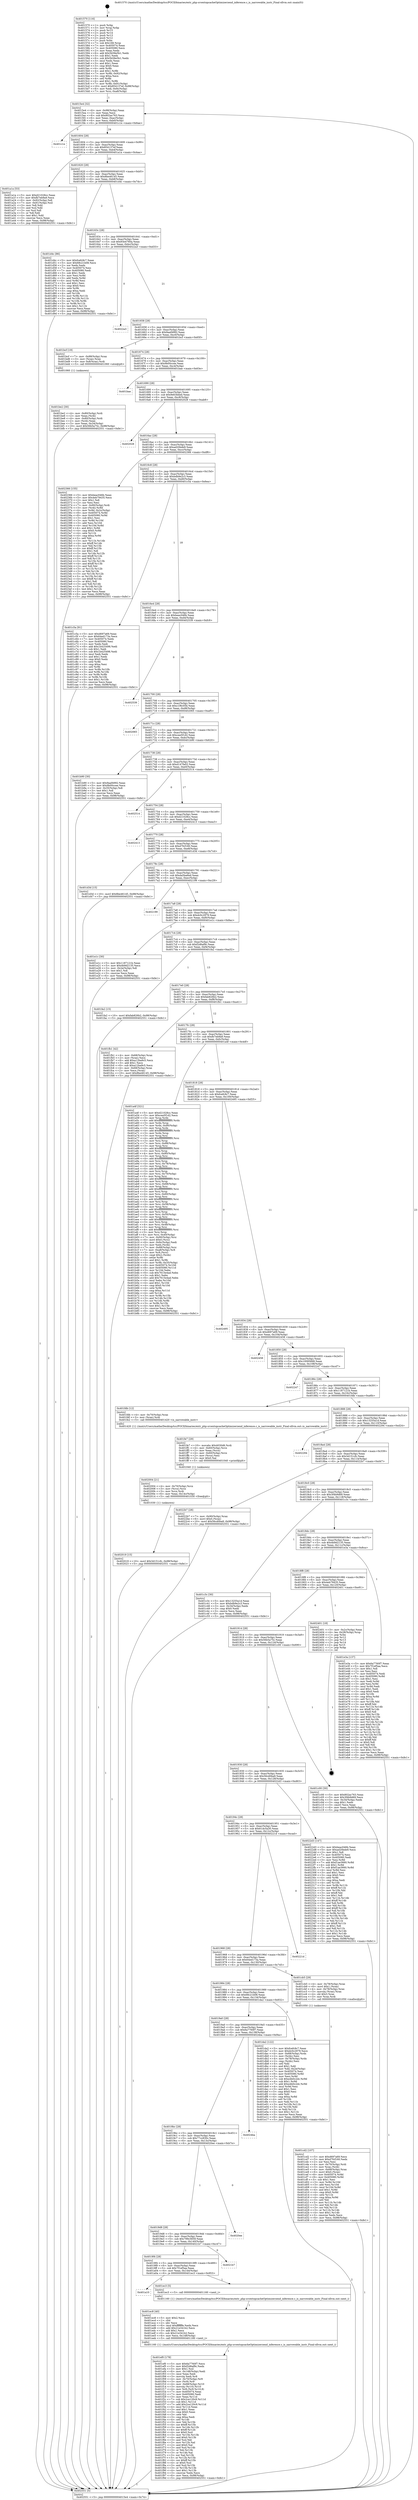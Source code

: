 digraph "0x401570" {
  label = "0x401570 (/mnt/c/Users/mathe/Desktop/tcc/POCII/binaries/extr_php-srcextopcacheOptimizerzend_inference.c_is_narrowable_instr_Final-ollvm.out::main(0))"
  labelloc = "t"
  node[shape=record]

  Entry [label="",width=0.3,height=0.3,shape=circle,fillcolor=black,style=filled]
  "0x4015e4" [label="{
     0x4015e4 [32]\l
     | [instrs]\l
     &nbsp;&nbsp;0x4015e4 \<+6\>: mov -0x98(%rbp),%eax\l
     &nbsp;&nbsp;0x4015ea \<+2\>: mov %eax,%ecx\l
     &nbsp;&nbsp;0x4015ec \<+6\>: sub $0x802ac763,%ecx\l
     &nbsp;&nbsp;0x4015f2 \<+6\>: mov %eax,-0xac(%rbp)\l
     &nbsp;&nbsp;0x4015f8 \<+6\>: mov %ecx,-0xb0(%rbp)\l
     &nbsp;&nbsp;0x4015fe \<+6\>: je 0000000000401c1e \<main+0x6ae\>\l
  }"]
  "0x401c1e" [label="{
     0x401c1e\l
  }", style=dashed]
  "0x401604" [label="{
     0x401604 [28]\l
     | [instrs]\l
     &nbsp;&nbsp;0x401604 \<+5\>: jmp 0000000000401609 \<main+0x99\>\l
     &nbsp;&nbsp;0x401609 \<+6\>: mov -0xac(%rbp),%eax\l
     &nbsp;&nbsp;0x40160f \<+5\>: sub $0x854137ef,%eax\l
     &nbsp;&nbsp;0x401614 \<+6\>: mov %eax,-0xb4(%rbp)\l
     &nbsp;&nbsp;0x40161a \<+6\>: je 0000000000401a1a \<main+0x4aa\>\l
  }"]
  Exit [label="",width=0.3,height=0.3,shape=circle,fillcolor=black,style=filled,peripheries=2]
  "0x401a1a" [label="{
     0x401a1a [53]\l
     | [instrs]\l
     &nbsp;&nbsp;0x401a1a \<+5\>: mov $0xd21028cc,%eax\l
     &nbsp;&nbsp;0x401a1f \<+5\>: mov $0xfb7eb9a9,%ecx\l
     &nbsp;&nbsp;0x401a24 \<+6\>: mov -0x92(%rbp),%dl\l
     &nbsp;&nbsp;0x401a2a \<+7\>: mov -0x91(%rbp),%sil\l
     &nbsp;&nbsp;0x401a31 \<+3\>: mov %dl,%dil\l
     &nbsp;&nbsp;0x401a34 \<+3\>: and %sil,%dil\l
     &nbsp;&nbsp;0x401a37 \<+3\>: xor %sil,%dl\l
     &nbsp;&nbsp;0x401a3a \<+3\>: or %dl,%dil\l
     &nbsp;&nbsp;0x401a3d \<+4\>: test $0x1,%dil\l
     &nbsp;&nbsp;0x401a41 \<+3\>: cmovne %ecx,%eax\l
     &nbsp;&nbsp;0x401a44 \<+6\>: mov %eax,-0x98(%rbp)\l
     &nbsp;&nbsp;0x401a4a \<+5\>: jmp 0000000000402551 \<main+0xfe1\>\l
  }"]
  "0x401620" [label="{
     0x401620 [28]\l
     | [instrs]\l
     &nbsp;&nbsp;0x401620 \<+5\>: jmp 0000000000401625 \<main+0xb5\>\l
     &nbsp;&nbsp;0x401625 \<+6\>: mov -0xac(%rbp),%eax\l
     &nbsp;&nbsp;0x40162b \<+5\>: sub $0x8be46145,%eax\l
     &nbsp;&nbsp;0x401630 \<+6\>: mov %eax,-0xb8(%rbp)\l
     &nbsp;&nbsp;0x401636 \<+6\>: je 0000000000401d4c \<main+0x7dc\>\l
  }"]
  "0x402551" [label="{
     0x402551 [5]\l
     | [instrs]\l
     &nbsp;&nbsp;0x402551 \<+5\>: jmp 00000000004015e4 \<main+0x74\>\l
  }"]
  "0x401570" [label="{
     0x401570 [116]\l
     | [instrs]\l
     &nbsp;&nbsp;0x401570 \<+1\>: push %rbp\l
     &nbsp;&nbsp;0x401571 \<+3\>: mov %rsp,%rbp\l
     &nbsp;&nbsp;0x401574 \<+2\>: push %r15\l
     &nbsp;&nbsp;0x401576 \<+2\>: push %r14\l
     &nbsp;&nbsp;0x401578 \<+2\>: push %r13\l
     &nbsp;&nbsp;0x40157a \<+2\>: push %r12\l
     &nbsp;&nbsp;0x40157c \<+1\>: push %rbx\l
     &nbsp;&nbsp;0x40157d \<+7\>: sub $0x168,%rsp\l
     &nbsp;&nbsp;0x401584 \<+7\>: mov 0x405074,%eax\l
     &nbsp;&nbsp;0x40158b \<+7\>: mov 0x405080,%ecx\l
     &nbsp;&nbsp;0x401592 \<+2\>: mov %eax,%edx\l
     &nbsp;&nbsp;0x401594 \<+6\>: add $0x5b58e5b1,%edx\l
     &nbsp;&nbsp;0x40159a \<+3\>: sub $0x1,%edx\l
     &nbsp;&nbsp;0x40159d \<+6\>: sub $0x5b58e5b1,%edx\l
     &nbsp;&nbsp;0x4015a3 \<+3\>: imul %edx,%eax\l
     &nbsp;&nbsp;0x4015a6 \<+3\>: and $0x1,%eax\l
     &nbsp;&nbsp;0x4015a9 \<+3\>: cmp $0x0,%eax\l
     &nbsp;&nbsp;0x4015ac \<+4\>: sete %r8b\l
     &nbsp;&nbsp;0x4015b0 \<+4\>: and $0x1,%r8b\l
     &nbsp;&nbsp;0x4015b4 \<+7\>: mov %r8b,-0x92(%rbp)\l
     &nbsp;&nbsp;0x4015bb \<+3\>: cmp $0xa,%ecx\l
     &nbsp;&nbsp;0x4015be \<+4\>: setl %r8b\l
     &nbsp;&nbsp;0x4015c2 \<+4\>: and $0x1,%r8b\l
     &nbsp;&nbsp;0x4015c6 \<+7\>: mov %r8b,-0x91(%rbp)\l
     &nbsp;&nbsp;0x4015cd \<+10\>: movl $0x854137ef,-0x98(%rbp)\l
     &nbsp;&nbsp;0x4015d7 \<+6\>: mov %edi,-0x9c(%rbp)\l
     &nbsp;&nbsp;0x4015dd \<+7\>: mov %rsi,-0xa8(%rbp)\l
  }"]
  "0x402019" [label="{
     0x402019 [15]\l
     | [instrs]\l
     &nbsp;&nbsp;0x402019 \<+10\>: movl $0x3d151cfc,-0x98(%rbp)\l
     &nbsp;&nbsp;0x402023 \<+5\>: jmp 0000000000402551 \<main+0xfe1\>\l
  }"]
  "0x401d4c" [label="{
     0x401d4c [86]\l
     | [instrs]\l
     &nbsp;&nbsp;0x401d4c \<+5\>: mov $0xfcefc9c7,%eax\l
     &nbsp;&nbsp;0x401d51 \<+5\>: mov $0x68c21b08,%ecx\l
     &nbsp;&nbsp;0x401d56 \<+2\>: xor %edx,%edx\l
     &nbsp;&nbsp;0x401d58 \<+7\>: mov 0x405074,%esi\l
     &nbsp;&nbsp;0x401d5f \<+7\>: mov 0x405080,%edi\l
     &nbsp;&nbsp;0x401d66 \<+3\>: sub $0x1,%edx\l
     &nbsp;&nbsp;0x401d69 \<+3\>: mov %esi,%r8d\l
     &nbsp;&nbsp;0x401d6c \<+3\>: add %edx,%r8d\l
     &nbsp;&nbsp;0x401d6f \<+4\>: imul %r8d,%esi\l
     &nbsp;&nbsp;0x401d73 \<+3\>: and $0x1,%esi\l
     &nbsp;&nbsp;0x401d76 \<+3\>: cmp $0x0,%esi\l
     &nbsp;&nbsp;0x401d79 \<+4\>: sete %r9b\l
     &nbsp;&nbsp;0x401d7d \<+3\>: cmp $0xa,%edi\l
     &nbsp;&nbsp;0x401d80 \<+4\>: setl %r10b\l
     &nbsp;&nbsp;0x401d84 \<+3\>: mov %r9b,%r11b\l
     &nbsp;&nbsp;0x401d87 \<+3\>: and %r10b,%r11b\l
     &nbsp;&nbsp;0x401d8a \<+3\>: xor %r10b,%r9b\l
     &nbsp;&nbsp;0x401d8d \<+3\>: or %r9b,%r11b\l
     &nbsp;&nbsp;0x401d90 \<+4\>: test $0x1,%r11b\l
     &nbsp;&nbsp;0x401d94 \<+3\>: cmovne %ecx,%eax\l
     &nbsp;&nbsp;0x401d97 \<+6\>: mov %eax,-0x98(%rbp)\l
     &nbsp;&nbsp;0x401d9d \<+5\>: jmp 0000000000402551 \<main+0xfe1\>\l
  }"]
  "0x40163c" [label="{
     0x40163c [28]\l
     | [instrs]\l
     &nbsp;&nbsp;0x40163c \<+5\>: jmp 0000000000401641 \<main+0xd1\>\l
     &nbsp;&nbsp;0x401641 \<+6\>: mov -0xac(%rbp),%eax\l
     &nbsp;&nbsp;0x401647 \<+5\>: sub $0x93e4760a,%eax\l
     &nbsp;&nbsp;0x40164c \<+6\>: mov %eax,-0xbc(%rbp)\l
     &nbsp;&nbsp;0x401652 \<+6\>: je 00000000004022a3 \<main+0xd33\>\l
  }"]
  "0x402004" [label="{
     0x402004 [21]\l
     | [instrs]\l
     &nbsp;&nbsp;0x402004 \<+4\>: mov -0x70(%rbp),%rcx\l
     &nbsp;&nbsp;0x402008 \<+3\>: mov (%rcx),%rcx\l
     &nbsp;&nbsp;0x40200b \<+3\>: mov %rcx,%rdi\l
     &nbsp;&nbsp;0x40200e \<+6\>: mov %eax,-0x14c(%rbp)\l
     &nbsp;&nbsp;0x402014 \<+5\>: call 0000000000401030 \<free@plt\>\l
     | [calls]\l
     &nbsp;&nbsp;0x401030 \{1\} (unknown)\l
  }"]
  "0x4022a3" [label="{
     0x4022a3\l
  }", style=dashed]
  "0x401658" [label="{
     0x401658 [28]\l
     | [instrs]\l
     &nbsp;&nbsp;0x401658 \<+5\>: jmp 000000000040165d \<main+0xed\>\l
     &nbsp;&nbsp;0x40165d \<+6\>: mov -0xac(%rbp),%eax\l
     &nbsp;&nbsp;0x401663 \<+5\>: sub $0x9aaf4992,%eax\l
     &nbsp;&nbsp;0x401668 \<+6\>: mov %eax,-0xc0(%rbp)\l
     &nbsp;&nbsp;0x40166e \<+6\>: je 0000000000401bcf \<main+0x65f\>\l
  }"]
  "0x401fe7" [label="{
     0x401fe7 [29]\l
     | [instrs]\l
     &nbsp;&nbsp;0x401fe7 \<+10\>: movabs $0x4030d6,%rdi\l
     &nbsp;&nbsp;0x401ff1 \<+4\>: mov -0x60(%rbp),%rcx\l
     &nbsp;&nbsp;0x401ff5 \<+2\>: mov %eax,(%rcx)\l
     &nbsp;&nbsp;0x401ff7 \<+4\>: mov -0x60(%rbp),%rcx\l
     &nbsp;&nbsp;0x401ffb \<+2\>: mov (%rcx),%esi\l
     &nbsp;&nbsp;0x401ffd \<+2\>: mov $0x0,%al\l
     &nbsp;&nbsp;0x401fff \<+5\>: call 0000000000401040 \<printf@plt\>\l
     | [calls]\l
     &nbsp;&nbsp;0x401040 \{1\} (unknown)\l
  }"]
  "0x401bcf" [label="{
     0x401bcf [19]\l
     | [instrs]\l
     &nbsp;&nbsp;0x401bcf \<+7\>: mov -0x88(%rbp),%rax\l
     &nbsp;&nbsp;0x401bd6 \<+3\>: mov (%rax),%rax\l
     &nbsp;&nbsp;0x401bd9 \<+4\>: mov 0x8(%rax),%rdi\l
     &nbsp;&nbsp;0x401bdd \<+5\>: call 0000000000401060 \<atoi@plt\>\l
     | [calls]\l
     &nbsp;&nbsp;0x401060 \{1\} (unknown)\l
  }"]
  "0x401674" [label="{
     0x401674 [28]\l
     | [instrs]\l
     &nbsp;&nbsp;0x401674 \<+5\>: jmp 0000000000401679 \<main+0x109\>\l
     &nbsp;&nbsp;0x401679 \<+6\>: mov -0xac(%rbp),%eax\l
     &nbsp;&nbsp;0x40167f \<+5\>: sub $0x9b00ccee,%eax\l
     &nbsp;&nbsp;0x401684 \<+6\>: mov %eax,-0xc4(%rbp)\l
     &nbsp;&nbsp;0x40168a \<+6\>: je 0000000000401bae \<main+0x63e\>\l
  }"]
  "0x401ef0" [label="{
     0x401ef0 [178]\l
     | [instrs]\l
     &nbsp;&nbsp;0x401ef0 \<+5\>: mov $0x6a7760f7,%ecx\l
     &nbsp;&nbsp;0x401ef5 \<+5\>: mov $0xf2d6af9c,%edx\l
     &nbsp;&nbsp;0x401efa \<+3\>: mov $0x1,%sil\l
     &nbsp;&nbsp;0x401efd \<+6\>: mov -0x148(%rbp),%edi\l
     &nbsp;&nbsp;0x401f03 \<+3\>: imul %eax,%edi\l
     &nbsp;&nbsp;0x401f06 \<+3\>: movslq %edi,%r8\l
     &nbsp;&nbsp;0x401f09 \<+4\>: mov -0x70(%rbp),%r9\l
     &nbsp;&nbsp;0x401f0d \<+3\>: mov (%r9),%r9\l
     &nbsp;&nbsp;0x401f10 \<+4\>: mov -0x68(%rbp),%r10\l
     &nbsp;&nbsp;0x401f14 \<+3\>: movslq (%r10),%r10\l
     &nbsp;&nbsp;0x401f17 \<+4\>: mov %r8,(%r9,%r10,8)\l
     &nbsp;&nbsp;0x401f1b \<+7\>: mov 0x405074,%eax\l
     &nbsp;&nbsp;0x401f22 \<+7\>: mov 0x405080,%edi\l
     &nbsp;&nbsp;0x401f29 \<+3\>: mov %eax,%r11d\l
     &nbsp;&nbsp;0x401f2c \<+7\>: sub $0x2ce120c9,%r11d\l
     &nbsp;&nbsp;0x401f33 \<+4\>: sub $0x1,%r11d\l
     &nbsp;&nbsp;0x401f37 \<+7\>: add $0x2ce120c9,%r11d\l
     &nbsp;&nbsp;0x401f3e \<+4\>: imul %r11d,%eax\l
     &nbsp;&nbsp;0x401f42 \<+3\>: and $0x1,%eax\l
     &nbsp;&nbsp;0x401f45 \<+3\>: cmp $0x0,%eax\l
     &nbsp;&nbsp;0x401f48 \<+3\>: sete %bl\l
     &nbsp;&nbsp;0x401f4b \<+3\>: cmp $0xa,%edi\l
     &nbsp;&nbsp;0x401f4e \<+4\>: setl %r14b\l
     &nbsp;&nbsp;0x401f52 \<+3\>: mov %bl,%r15b\l
     &nbsp;&nbsp;0x401f55 \<+4\>: xor $0xff,%r15b\l
     &nbsp;&nbsp;0x401f59 \<+3\>: mov %r14b,%r12b\l
     &nbsp;&nbsp;0x401f5c \<+4\>: xor $0xff,%r12b\l
     &nbsp;&nbsp;0x401f60 \<+4\>: xor $0x0,%sil\l
     &nbsp;&nbsp;0x401f64 \<+3\>: mov %r15b,%r13b\l
     &nbsp;&nbsp;0x401f67 \<+4\>: and $0x0,%r13b\l
     &nbsp;&nbsp;0x401f6b \<+3\>: and %sil,%bl\l
     &nbsp;&nbsp;0x401f6e \<+3\>: mov %r12b,%al\l
     &nbsp;&nbsp;0x401f71 \<+2\>: and $0x0,%al\l
     &nbsp;&nbsp;0x401f73 \<+3\>: and %sil,%r14b\l
     &nbsp;&nbsp;0x401f76 \<+3\>: or %bl,%r13b\l
     &nbsp;&nbsp;0x401f79 \<+3\>: or %r14b,%al\l
     &nbsp;&nbsp;0x401f7c \<+3\>: xor %al,%r13b\l
     &nbsp;&nbsp;0x401f7f \<+3\>: or %r12b,%r15b\l
     &nbsp;&nbsp;0x401f82 \<+4\>: xor $0xff,%r15b\l
     &nbsp;&nbsp;0x401f86 \<+4\>: or $0x0,%sil\l
     &nbsp;&nbsp;0x401f8a \<+3\>: and %sil,%r15b\l
     &nbsp;&nbsp;0x401f8d \<+3\>: or %r15b,%r13b\l
     &nbsp;&nbsp;0x401f90 \<+4\>: test $0x1,%r13b\l
     &nbsp;&nbsp;0x401f94 \<+3\>: cmovne %edx,%ecx\l
     &nbsp;&nbsp;0x401f97 \<+6\>: mov %ecx,-0x98(%rbp)\l
     &nbsp;&nbsp;0x401f9d \<+5\>: jmp 0000000000402551 \<main+0xfe1\>\l
  }"]
  "0x401bae" [label="{
     0x401bae\l
  }", style=dashed]
  "0x401690" [label="{
     0x401690 [28]\l
     | [instrs]\l
     &nbsp;&nbsp;0x401690 \<+5\>: jmp 0000000000401695 \<main+0x125\>\l
     &nbsp;&nbsp;0x401695 \<+6\>: mov -0xac(%rbp),%eax\l
     &nbsp;&nbsp;0x40169b \<+5\>: sub $0x9e63bbed,%eax\l
     &nbsp;&nbsp;0x4016a0 \<+6\>: mov %eax,-0xc8(%rbp)\l
     &nbsp;&nbsp;0x4016a6 \<+6\>: je 0000000000402028 \<main+0xab8\>\l
  }"]
  "0x401ec8" [label="{
     0x401ec8 [40]\l
     | [instrs]\l
     &nbsp;&nbsp;0x401ec8 \<+5\>: mov $0x2,%ecx\l
     &nbsp;&nbsp;0x401ecd \<+1\>: cltd\l
     &nbsp;&nbsp;0x401ece \<+2\>: idiv %ecx\l
     &nbsp;&nbsp;0x401ed0 \<+6\>: imul $0xfffffffe,%edx,%ecx\l
     &nbsp;&nbsp;0x401ed6 \<+6\>: add $0x21e341b2,%ecx\l
     &nbsp;&nbsp;0x401edc \<+3\>: add $0x1,%ecx\l
     &nbsp;&nbsp;0x401edf \<+6\>: sub $0x21e341b2,%ecx\l
     &nbsp;&nbsp;0x401ee5 \<+6\>: mov %ecx,-0x148(%rbp)\l
     &nbsp;&nbsp;0x401eeb \<+5\>: call 0000000000401160 \<next_i\>\l
     | [calls]\l
     &nbsp;&nbsp;0x401160 \{1\} (/mnt/c/Users/mathe/Desktop/tcc/POCII/binaries/extr_php-srcextopcacheOptimizerzend_inference.c_is_narrowable_instr_Final-ollvm.out::next_i)\l
  }"]
  "0x402028" [label="{
     0x402028\l
  }", style=dashed]
  "0x4016ac" [label="{
     0x4016ac [28]\l
     | [instrs]\l
     &nbsp;&nbsp;0x4016ac \<+5\>: jmp 00000000004016b1 \<main+0x141\>\l
     &nbsp;&nbsp;0x4016b1 \<+6\>: mov -0xac(%rbp),%eax\l
     &nbsp;&nbsp;0x4016b7 \<+5\>: sub $0xad20bde9,%eax\l
     &nbsp;&nbsp;0x4016bc \<+6\>: mov %eax,-0xcc(%rbp)\l
     &nbsp;&nbsp;0x4016c2 \<+6\>: je 0000000000402366 \<main+0xdf6\>\l
  }"]
  "0x401a10" [label="{
     0x401a10\l
  }", style=dashed]
  "0x402366" [label="{
     0x402366 [155]\l
     | [instrs]\l
     &nbsp;&nbsp;0x402366 \<+5\>: mov $0xbeac046b,%eax\l
     &nbsp;&nbsp;0x40236b \<+5\>: mov $0x4eb79435,%ecx\l
     &nbsp;&nbsp;0x402370 \<+2\>: mov $0x1,%dl\l
     &nbsp;&nbsp;0x402372 \<+2\>: xor %esi,%esi\l
     &nbsp;&nbsp;0x402374 \<+7\>: mov -0x90(%rbp),%rdi\l
     &nbsp;&nbsp;0x40237b \<+3\>: mov (%rdi),%r8d\l
     &nbsp;&nbsp;0x40237e \<+4\>: mov %r8d,-0x2c(%rbp)\l
     &nbsp;&nbsp;0x402382 \<+8\>: mov 0x405074,%r8d\l
     &nbsp;&nbsp;0x40238a \<+8\>: mov 0x405080,%r9d\l
     &nbsp;&nbsp;0x402392 \<+3\>: sub $0x1,%esi\l
     &nbsp;&nbsp;0x402395 \<+3\>: mov %r8d,%r10d\l
     &nbsp;&nbsp;0x402398 \<+3\>: add %esi,%r10d\l
     &nbsp;&nbsp;0x40239b \<+4\>: imul %r10d,%r8d\l
     &nbsp;&nbsp;0x40239f \<+4\>: and $0x1,%r8d\l
     &nbsp;&nbsp;0x4023a3 \<+4\>: cmp $0x0,%r8d\l
     &nbsp;&nbsp;0x4023a7 \<+4\>: sete %r11b\l
     &nbsp;&nbsp;0x4023ab \<+4\>: cmp $0xa,%r9d\l
     &nbsp;&nbsp;0x4023af \<+3\>: setl %bl\l
     &nbsp;&nbsp;0x4023b2 \<+3\>: mov %r11b,%r14b\l
     &nbsp;&nbsp;0x4023b5 \<+4\>: xor $0xff,%r14b\l
     &nbsp;&nbsp;0x4023b9 \<+3\>: mov %bl,%r15b\l
     &nbsp;&nbsp;0x4023bc \<+4\>: xor $0xff,%r15b\l
     &nbsp;&nbsp;0x4023c0 \<+3\>: xor $0x1,%dl\l
     &nbsp;&nbsp;0x4023c3 \<+3\>: mov %r14b,%r12b\l
     &nbsp;&nbsp;0x4023c6 \<+4\>: and $0xff,%r12b\l
     &nbsp;&nbsp;0x4023ca \<+3\>: and %dl,%r11b\l
     &nbsp;&nbsp;0x4023cd \<+3\>: mov %r15b,%r13b\l
     &nbsp;&nbsp;0x4023d0 \<+4\>: and $0xff,%r13b\l
     &nbsp;&nbsp;0x4023d4 \<+2\>: and %dl,%bl\l
     &nbsp;&nbsp;0x4023d6 \<+3\>: or %r11b,%r12b\l
     &nbsp;&nbsp;0x4023d9 \<+3\>: or %bl,%r13b\l
     &nbsp;&nbsp;0x4023dc \<+3\>: xor %r13b,%r12b\l
     &nbsp;&nbsp;0x4023df \<+3\>: or %r15b,%r14b\l
     &nbsp;&nbsp;0x4023e2 \<+4\>: xor $0xff,%r14b\l
     &nbsp;&nbsp;0x4023e6 \<+3\>: or $0x1,%dl\l
     &nbsp;&nbsp;0x4023e9 \<+3\>: and %dl,%r14b\l
     &nbsp;&nbsp;0x4023ec \<+3\>: or %r14b,%r12b\l
     &nbsp;&nbsp;0x4023ef \<+4\>: test $0x1,%r12b\l
     &nbsp;&nbsp;0x4023f3 \<+3\>: cmovne %ecx,%eax\l
     &nbsp;&nbsp;0x4023f6 \<+6\>: mov %eax,-0x98(%rbp)\l
     &nbsp;&nbsp;0x4023fc \<+5\>: jmp 0000000000402551 \<main+0xfe1\>\l
  }"]
  "0x4016c8" [label="{
     0x4016c8 [28]\l
     | [instrs]\l
     &nbsp;&nbsp;0x4016c8 \<+5\>: jmp 00000000004016cd \<main+0x15d\>\l
     &nbsp;&nbsp;0x4016cd \<+6\>: mov -0xac(%rbp),%eax\l
     &nbsp;&nbsp;0x4016d3 \<+5\>: sub $0xbdb9e2c3,%eax\l
     &nbsp;&nbsp;0x4016d8 \<+6\>: mov %eax,-0xd0(%rbp)\l
     &nbsp;&nbsp;0x4016de \<+6\>: je 0000000000401c5a \<main+0x6ea\>\l
  }"]
  "0x401ec3" [label="{
     0x401ec3 [5]\l
     | [instrs]\l
     &nbsp;&nbsp;0x401ec3 \<+5\>: call 0000000000401160 \<next_i\>\l
     | [calls]\l
     &nbsp;&nbsp;0x401160 \{1\} (/mnt/c/Users/mathe/Desktop/tcc/POCII/binaries/extr_php-srcextopcacheOptimizerzend_inference.c_is_narrowable_instr_Final-ollvm.out::next_i)\l
  }"]
  "0x401c5a" [label="{
     0x401c5a [91]\l
     | [instrs]\l
     &nbsp;&nbsp;0x401c5a \<+5\>: mov $0xd697a69,%eax\l
     &nbsp;&nbsp;0x401c5f \<+5\>: mov $0x64ed173a,%ecx\l
     &nbsp;&nbsp;0x401c64 \<+7\>: mov 0x405074,%edx\l
     &nbsp;&nbsp;0x401c6b \<+7\>: mov 0x405080,%esi\l
     &nbsp;&nbsp;0x401c72 \<+2\>: mov %edx,%edi\l
     &nbsp;&nbsp;0x401c74 \<+6\>: add $0x1b425498,%edi\l
     &nbsp;&nbsp;0x401c7a \<+3\>: sub $0x1,%edi\l
     &nbsp;&nbsp;0x401c7d \<+6\>: sub $0x1b425498,%edi\l
     &nbsp;&nbsp;0x401c83 \<+3\>: imul %edi,%edx\l
     &nbsp;&nbsp;0x401c86 \<+3\>: and $0x1,%edx\l
     &nbsp;&nbsp;0x401c89 \<+3\>: cmp $0x0,%edx\l
     &nbsp;&nbsp;0x401c8c \<+4\>: sete %r8b\l
     &nbsp;&nbsp;0x401c90 \<+3\>: cmp $0xa,%esi\l
     &nbsp;&nbsp;0x401c93 \<+4\>: setl %r9b\l
     &nbsp;&nbsp;0x401c97 \<+3\>: mov %r8b,%r10b\l
     &nbsp;&nbsp;0x401c9a \<+3\>: and %r9b,%r10b\l
     &nbsp;&nbsp;0x401c9d \<+3\>: xor %r9b,%r8b\l
     &nbsp;&nbsp;0x401ca0 \<+3\>: or %r8b,%r10b\l
     &nbsp;&nbsp;0x401ca3 \<+4\>: test $0x1,%r10b\l
     &nbsp;&nbsp;0x401ca7 \<+3\>: cmovne %ecx,%eax\l
     &nbsp;&nbsp;0x401caa \<+6\>: mov %eax,-0x98(%rbp)\l
     &nbsp;&nbsp;0x401cb0 \<+5\>: jmp 0000000000402551 \<main+0xfe1\>\l
  }"]
  "0x4016e4" [label="{
     0x4016e4 [28]\l
     | [instrs]\l
     &nbsp;&nbsp;0x4016e4 \<+5\>: jmp 00000000004016e9 \<main+0x179\>\l
     &nbsp;&nbsp;0x4016e9 \<+6\>: mov -0xac(%rbp),%eax\l
     &nbsp;&nbsp;0x4016ef \<+5\>: sub $0xbeac046b,%eax\l
     &nbsp;&nbsp;0x4016f4 \<+6\>: mov %eax,-0xd4(%rbp)\l
     &nbsp;&nbsp;0x4016fa \<+6\>: je 0000000000402539 \<main+0xfc9\>\l
  }"]
  "0x4019f4" [label="{
     0x4019f4 [28]\l
     | [instrs]\l
     &nbsp;&nbsp;0x4019f4 \<+5\>: jmp 00000000004019f9 \<main+0x489\>\l
     &nbsp;&nbsp;0x4019f9 \<+6\>: mov -0xac(%rbp),%eax\l
     &nbsp;&nbsp;0x4019ff \<+5\>: sub $0x7f1ef5aa,%eax\l
     &nbsp;&nbsp;0x401a04 \<+6\>: mov %eax,-0x144(%rbp)\l
     &nbsp;&nbsp;0x401a0a \<+6\>: je 0000000000401ec3 \<main+0x953\>\l
  }"]
  "0x402539" [label="{
     0x402539\l
  }", style=dashed]
  "0x401700" [label="{
     0x401700 [28]\l
     | [instrs]\l
     &nbsp;&nbsp;0x401700 \<+5\>: jmp 0000000000401705 \<main+0x195\>\l
     &nbsp;&nbsp;0x401705 \<+6\>: mov -0xac(%rbp),%eax\l
     &nbsp;&nbsp;0x40170b \<+5\>: sub $0xc1f6c05b,%eax\l
     &nbsp;&nbsp;0x401710 \<+6\>: mov %eax,-0xd8(%rbp)\l
     &nbsp;&nbsp;0x401716 \<+6\>: je 0000000000402065 \<main+0xaf5\>\l
  }"]
  "0x4021b7" [label="{
     0x4021b7\l
  }", style=dashed]
  "0x402065" [label="{
     0x402065\l
  }", style=dashed]
  "0x40171c" [label="{
     0x40171c [28]\l
     | [instrs]\l
     &nbsp;&nbsp;0x40171c \<+5\>: jmp 0000000000401721 \<main+0x1b1\>\l
     &nbsp;&nbsp;0x401721 \<+6\>: mov -0xac(%rbp),%eax\l
     &nbsp;&nbsp;0x401727 \<+5\>: sub $0xcea5f1d2,%eax\l
     &nbsp;&nbsp;0x40172c \<+6\>: mov %eax,-0xdc(%rbp)\l
     &nbsp;&nbsp;0x401732 \<+6\>: je 0000000000401b90 \<main+0x620\>\l
  }"]
  "0x4019d8" [label="{
     0x4019d8 [28]\l
     | [instrs]\l
     &nbsp;&nbsp;0x4019d8 \<+5\>: jmp 00000000004019dd \<main+0x46d\>\l
     &nbsp;&nbsp;0x4019dd \<+6\>: mov -0xac(%rbp),%eax\l
     &nbsp;&nbsp;0x4019e3 \<+5\>: sub $0x799c5659,%eax\l
     &nbsp;&nbsp;0x4019e8 \<+6\>: mov %eax,-0x140(%rbp)\l
     &nbsp;&nbsp;0x4019ee \<+6\>: je 00000000004021b7 \<main+0xc47\>\l
  }"]
  "0x401b90" [label="{
     0x401b90 [30]\l
     | [instrs]\l
     &nbsp;&nbsp;0x401b90 \<+5\>: mov $0x9aaf4992,%eax\l
     &nbsp;&nbsp;0x401b95 \<+5\>: mov $0x9b00ccee,%ecx\l
     &nbsp;&nbsp;0x401b9a \<+3\>: mov -0x35(%rbp),%dl\l
     &nbsp;&nbsp;0x401b9d \<+3\>: test $0x1,%dl\l
     &nbsp;&nbsp;0x401ba0 \<+3\>: cmovne %ecx,%eax\l
     &nbsp;&nbsp;0x401ba3 \<+6\>: mov %eax,-0x98(%rbp)\l
     &nbsp;&nbsp;0x401ba9 \<+5\>: jmp 0000000000402551 \<main+0xfe1\>\l
  }"]
  "0x401738" [label="{
     0x401738 [28]\l
     | [instrs]\l
     &nbsp;&nbsp;0x401738 \<+5\>: jmp 000000000040173d \<main+0x1cd\>\l
     &nbsp;&nbsp;0x40173d \<+6\>: mov -0xac(%rbp),%eax\l
     &nbsp;&nbsp;0x401743 \<+5\>: sub $0xd147fa02,%eax\l
     &nbsp;&nbsp;0x401748 \<+6\>: mov %eax,-0xe0(%rbp)\l
     &nbsp;&nbsp;0x40174e \<+6\>: je 0000000000402514 \<main+0xfa4\>\l
  }"]
  "0x4020ee" [label="{
     0x4020ee\l
  }", style=dashed]
  "0x402514" [label="{
     0x402514\l
  }", style=dashed]
  "0x401754" [label="{
     0x401754 [28]\l
     | [instrs]\l
     &nbsp;&nbsp;0x401754 \<+5\>: jmp 0000000000401759 \<main+0x1e9\>\l
     &nbsp;&nbsp;0x401759 \<+6\>: mov -0xac(%rbp),%eax\l
     &nbsp;&nbsp;0x40175f \<+5\>: sub $0xd21028cc,%eax\l
     &nbsp;&nbsp;0x401764 \<+6\>: mov %eax,-0xe4(%rbp)\l
     &nbsp;&nbsp;0x40176a \<+6\>: je 0000000000402413 \<main+0xea3\>\l
  }"]
  "0x4019bc" [label="{
     0x4019bc [28]\l
     | [instrs]\l
     &nbsp;&nbsp;0x4019bc \<+5\>: jmp 00000000004019c1 \<main+0x451\>\l
     &nbsp;&nbsp;0x4019c1 \<+6\>: mov -0xac(%rbp),%eax\l
     &nbsp;&nbsp;0x4019c7 \<+5\>: sub $0x77cc830c,%eax\l
     &nbsp;&nbsp;0x4019cc \<+6\>: mov %eax,-0x13c(%rbp)\l
     &nbsp;&nbsp;0x4019d2 \<+6\>: je 00000000004020ee \<main+0xb7e\>\l
  }"]
  "0x402413" [label="{
     0x402413\l
  }", style=dashed]
  "0x401770" [label="{
     0x401770 [28]\l
     | [instrs]\l
     &nbsp;&nbsp;0x401770 \<+5\>: jmp 0000000000401775 \<main+0x205\>\l
     &nbsp;&nbsp;0x401775 \<+6\>: mov -0xac(%rbp),%eax\l
     &nbsp;&nbsp;0x40177b \<+5\>: sub $0xd7fcf160,%eax\l
     &nbsp;&nbsp;0x401780 \<+6\>: mov %eax,-0xe8(%rbp)\l
     &nbsp;&nbsp;0x401786 \<+6\>: je 0000000000401d3d \<main+0x7cd\>\l
  }"]
  "0x4024ba" [label="{
     0x4024ba\l
  }", style=dashed]
  "0x401d3d" [label="{
     0x401d3d [15]\l
     | [instrs]\l
     &nbsp;&nbsp;0x401d3d \<+10\>: movl $0x8be46145,-0x98(%rbp)\l
     &nbsp;&nbsp;0x401d47 \<+5\>: jmp 0000000000402551 \<main+0xfe1\>\l
  }"]
  "0x40178c" [label="{
     0x40178c [28]\l
     | [instrs]\l
     &nbsp;&nbsp;0x40178c \<+5\>: jmp 0000000000401791 \<main+0x221\>\l
     &nbsp;&nbsp;0x401791 \<+6\>: mov -0xac(%rbp),%eax\l
     &nbsp;&nbsp;0x401797 \<+5\>: sub $0xda5ba6ed,%eax\l
     &nbsp;&nbsp;0x40179c \<+6\>: mov %eax,-0xec(%rbp)\l
     &nbsp;&nbsp;0x4017a2 \<+6\>: je 0000000000402199 \<main+0xc29\>\l
  }"]
  "0x4019a0" [label="{
     0x4019a0 [28]\l
     | [instrs]\l
     &nbsp;&nbsp;0x4019a0 \<+5\>: jmp 00000000004019a5 \<main+0x435\>\l
     &nbsp;&nbsp;0x4019a5 \<+6\>: mov -0xac(%rbp),%eax\l
     &nbsp;&nbsp;0x4019ab \<+5\>: sub $0x6a7760f7,%eax\l
     &nbsp;&nbsp;0x4019b0 \<+6\>: mov %eax,-0x138(%rbp)\l
     &nbsp;&nbsp;0x4019b6 \<+6\>: je 00000000004024ba \<main+0xf4a\>\l
  }"]
  "0x402199" [label="{
     0x402199\l
  }", style=dashed]
  "0x4017a8" [label="{
     0x4017a8 [28]\l
     | [instrs]\l
     &nbsp;&nbsp;0x4017a8 \<+5\>: jmp 00000000004017ad \<main+0x23d\>\l
     &nbsp;&nbsp;0x4017ad \<+6\>: mov -0xac(%rbp),%eax\l
     &nbsp;&nbsp;0x4017b3 \<+5\>: sub $0xdc0c2979,%eax\l
     &nbsp;&nbsp;0x4017b8 \<+6\>: mov %eax,-0xf0(%rbp)\l
     &nbsp;&nbsp;0x4017be \<+6\>: je 0000000000401e1c \<main+0x8ac\>\l
  }"]
  "0x401da2" [label="{
     0x401da2 [122]\l
     | [instrs]\l
     &nbsp;&nbsp;0x401da2 \<+5\>: mov $0xfcefc9c7,%eax\l
     &nbsp;&nbsp;0x401da7 \<+5\>: mov $0xdc0c2979,%ecx\l
     &nbsp;&nbsp;0x401dac \<+4\>: mov -0x68(%rbp),%rdx\l
     &nbsp;&nbsp;0x401db0 \<+2\>: mov (%rdx),%esi\l
     &nbsp;&nbsp;0x401db2 \<+4\>: mov -0x78(%rbp),%rdx\l
     &nbsp;&nbsp;0x401db6 \<+2\>: cmp (%rdx),%esi\l
     &nbsp;&nbsp;0x401db8 \<+4\>: setl %dil\l
     &nbsp;&nbsp;0x401dbc \<+4\>: and $0x1,%dil\l
     &nbsp;&nbsp;0x401dc0 \<+4\>: mov %dil,-0x2e(%rbp)\l
     &nbsp;&nbsp;0x401dc4 \<+7\>: mov 0x405074,%esi\l
     &nbsp;&nbsp;0x401dcb \<+8\>: mov 0x405080,%r8d\l
     &nbsp;&nbsp;0x401dd3 \<+3\>: mov %esi,%r9d\l
     &nbsp;&nbsp;0x401dd6 \<+7\>: sub $0xe4b0c2dc,%r9d\l
     &nbsp;&nbsp;0x401ddd \<+4\>: sub $0x1,%r9d\l
     &nbsp;&nbsp;0x401de1 \<+7\>: add $0xe4b0c2dc,%r9d\l
     &nbsp;&nbsp;0x401de8 \<+4\>: imul %r9d,%esi\l
     &nbsp;&nbsp;0x401dec \<+3\>: and $0x1,%esi\l
     &nbsp;&nbsp;0x401def \<+3\>: cmp $0x0,%esi\l
     &nbsp;&nbsp;0x401df2 \<+4\>: sete %dil\l
     &nbsp;&nbsp;0x401df6 \<+4\>: cmp $0xa,%r8d\l
     &nbsp;&nbsp;0x401dfa \<+4\>: setl %r10b\l
     &nbsp;&nbsp;0x401dfe \<+3\>: mov %dil,%r11b\l
     &nbsp;&nbsp;0x401e01 \<+3\>: and %r10b,%r11b\l
     &nbsp;&nbsp;0x401e04 \<+3\>: xor %r10b,%dil\l
     &nbsp;&nbsp;0x401e07 \<+3\>: or %dil,%r11b\l
     &nbsp;&nbsp;0x401e0a \<+4\>: test $0x1,%r11b\l
     &nbsp;&nbsp;0x401e0e \<+3\>: cmovne %ecx,%eax\l
     &nbsp;&nbsp;0x401e11 \<+6\>: mov %eax,-0x98(%rbp)\l
     &nbsp;&nbsp;0x401e17 \<+5\>: jmp 0000000000402551 \<main+0xfe1\>\l
  }"]
  "0x401e1c" [label="{
     0x401e1c [30]\l
     | [instrs]\l
     &nbsp;&nbsp;0x401e1c \<+5\>: mov $0x1187121b,%eax\l
     &nbsp;&nbsp;0x401e21 \<+5\>: mov $0x4b9d2135,%ecx\l
     &nbsp;&nbsp;0x401e26 \<+3\>: mov -0x2e(%rbp),%dl\l
     &nbsp;&nbsp;0x401e29 \<+3\>: test $0x1,%dl\l
     &nbsp;&nbsp;0x401e2c \<+3\>: cmovne %ecx,%eax\l
     &nbsp;&nbsp;0x401e2f \<+6\>: mov %eax,-0x98(%rbp)\l
     &nbsp;&nbsp;0x401e35 \<+5\>: jmp 0000000000402551 \<main+0xfe1\>\l
  }"]
  "0x4017c4" [label="{
     0x4017c4 [28]\l
     | [instrs]\l
     &nbsp;&nbsp;0x4017c4 \<+5\>: jmp 00000000004017c9 \<main+0x259\>\l
     &nbsp;&nbsp;0x4017c9 \<+6\>: mov -0xac(%rbp),%eax\l
     &nbsp;&nbsp;0x4017cf \<+5\>: sub $0xf2d6af9c,%eax\l
     &nbsp;&nbsp;0x4017d4 \<+6\>: mov %eax,-0xf4(%rbp)\l
     &nbsp;&nbsp;0x4017da \<+6\>: je 0000000000401fa2 \<main+0xa32\>\l
  }"]
  "0x401cd2" [label="{
     0x401cd2 [107]\l
     | [instrs]\l
     &nbsp;&nbsp;0x401cd2 \<+5\>: mov $0xd697a69,%ecx\l
     &nbsp;&nbsp;0x401cd7 \<+5\>: mov $0xd7fcf160,%edx\l
     &nbsp;&nbsp;0x401cdc \<+2\>: xor %esi,%esi\l
     &nbsp;&nbsp;0x401cde \<+4\>: mov -0x70(%rbp),%rdi\l
     &nbsp;&nbsp;0x401ce2 \<+3\>: mov %rax,(%rdi)\l
     &nbsp;&nbsp;0x401ce5 \<+4\>: mov -0x68(%rbp),%rax\l
     &nbsp;&nbsp;0x401ce9 \<+6\>: movl $0x0,(%rax)\l
     &nbsp;&nbsp;0x401cef \<+8\>: mov 0x405074,%r8d\l
     &nbsp;&nbsp;0x401cf7 \<+8\>: mov 0x405080,%r9d\l
     &nbsp;&nbsp;0x401cff \<+3\>: sub $0x1,%esi\l
     &nbsp;&nbsp;0x401d02 \<+3\>: mov %r8d,%r10d\l
     &nbsp;&nbsp;0x401d05 \<+3\>: add %esi,%r10d\l
     &nbsp;&nbsp;0x401d08 \<+4\>: imul %r10d,%r8d\l
     &nbsp;&nbsp;0x401d0c \<+4\>: and $0x1,%r8d\l
     &nbsp;&nbsp;0x401d10 \<+4\>: cmp $0x0,%r8d\l
     &nbsp;&nbsp;0x401d14 \<+4\>: sete %r11b\l
     &nbsp;&nbsp;0x401d18 \<+4\>: cmp $0xa,%r9d\l
     &nbsp;&nbsp;0x401d1c \<+3\>: setl %bl\l
     &nbsp;&nbsp;0x401d1f \<+3\>: mov %r11b,%r14b\l
     &nbsp;&nbsp;0x401d22 \<+3\>: and %bl,%r14b\l
     &nbsp;&nbsp;0x401d25 \<+3\>: xor %bl,%r11b\l
     &nbsp;&nbsp;0x401d28 \<+3\>: or %r11b,%r14b\l
     &nbsp;&nbsp;0x401d2b \<+4\>: test $0x1,%r14b\l
     &nbsp;&nbsp;0x401d2f \<+3\>: cmovne %edx,%ecx\l
     &nbsp;&nbsp;0x401d32 \<+6\>: mov %ecx,-0x98(%rbp)\l
     &nbsp;&nbsp;0x401d38 \<+5\>: jmp 0000000000402551 \<main+0xfe1\>\l
  }"]
  "0x401fa2" [label="{
     0x401fa2 [15]\l
     | [instrs]\l
     &nbsp;&nbsp;0x401fa2 \<+10\>: movl $0xfab826b2,-0x98(%rbp)\l
     &nbsp;&nbsp;0x401fac \<+5\>: jmp 0000000000402551 \<main+0xfe1\>\l
  }"]
  "0x4017e0" [label="{
     0x4017e0 [28]\l
     | [instrs]\l
     &nbsp;&nbsp;0x4017e0 \<+5\>: jmp 00000000004017e5 \<main+0x275\>\l
     &nbsp;&nbsp;0x4017e5 \<+6\>: mov -0xac(%rbp),%eax\l
     &nbsp;&nbsp;0x4017eb \<+5\>: sub $0xfab826b2,%eax\l
     &nbsp;&nbsp;0x4017f0 \<+6\>: mov %eax,-0xf8(%rbp)\l
     &nbsp;&nbsp;0x4017f6 \<+6\>: je 0000000000401fb1 \<main+0xa41\>\l
  }"]
  "0x401984" [label="{
     0x401984 [28]\l
     | [instrs]\l
     &nbsp;&nbsp;0x401984 \<+5\>: jmp 0000000000401989 \<main+0x419\>\l
     &nbsp;&nbsp;0x401989 \<+6\>: mov -0xac(%rbp),%eax\l
     &nbsp;&nbsp;0x40198f \<+5\>: sub $0x68c21b08,%eax\l
     &nbsp;&nbsp;0x401994 \<+6\>: mov %eax,-0x134(%rbp)\l
     &nbsp;&nbsp;0x40199a \<+6\>: je 0000000000401da2 \<main+0x832\>\l
  }"]
  "0x401fb1" [label="{
     0x401fb1 [42]\l
     | [instrs]\l
     &nbsp;&nbsp;0x401fb1 \<+4\>: mov -0x68(%rbp),%rax\l
     &nbsp;&nbsp;0x401fb5 \<+2\>: mov (%rax),%ecx\l
     &nbsp;&nbsp;0x401fb7 \<+6\>: add $0xa12ba9c5,%ecx\l
     &nbsp;&nbsp;0x401fbd \<+3\>: add $0x1,%ecx\l
     &nbsp;&nbsp;0x401fc0 \<+6\>: sub $0xa12ba9c5,%ecx\l
     &nbsp;&nbsp;0x401fc6 \<+4\>: mov -0x68(%rbp),%rax\l
     &nbsp;&nbsp;0x401fca \<+2\>: mov %ecx,(%rax)\l
     &nbsp;&nbsp;0x401fcc \<+10\>: movl $0x8be46145,-0x98(%rbp)\l
     &nbsp;&nbsp;0x401fd6 \<+5\>: jmp 0000000000402551 \<main+0xfe1\>\l
  }"]
  "0x4017fc" [label="{
     0x4017fc [28]\l
     | [instrs]\l
     &nbsp;&nbsp;0x4017fc \<+5\>: jmp 0000000000401801 \<main+0x291\>\l
     &nbsp;&nbsp;0x401801 \<+6\>: mov -0xac(%rbp),%eax\l
     &nbsp;&nbsp;0x401807 \<+5\>: sub $0xfb7eb9a9,%eax\l
     &nbsp;&nbsp;0x40180c \<+6\>: mov %eax,-0xfc(%rbp)\l
     &nbsp;&nbsp;0x401812 \<+6\>: je 0000000000401a4f \<main+0x4df\>\l
  }"]
  "0x401cb5" [label="{
     0x401cb5 [29]\l
     | [instrs]\l
     &nbsp;&nbsp;0x401cb5 \<+4\>: mov -0x78(%rbp),%rax\l
     &nbsp;&nbsp;0x401cb9 \<+6\>: movl $0x1,(%rax)\l
     &nbsp;&nbsp;0x401cbf \<+4\>: mov -0x78(%rbp),%rax\l
     &nbsp;&nbsp;0x401cc3 \<+3\>: movslq (%rax),%rax\l
     &nbsp;&nbsp;0x401cc6 \<+4\>: shl $0x3,%rax\l
     &nbsp;&nbsp;0x401cca \<+3\>: mov %rax,%rdi\l
     &nbsp;&nbsp;0x401ccd \<+5\>: call 0000000000401050 \<malloc@plt\>\l
     | [calls]\l
     &nbsp;&nbsp;0x401050 \{1\} (unknown)\l
  }"]
  "0x401a4f" [label="{
     0x401a4f [321]\l
     | [instrs]\l
     &nbsp;&nbsp;0x401a4f \<+5\>: mov $0xd21028cc,%eax\l
     &nbsp;&nbsp;0x401a54 \<+5\>: mov $0xcea5f1d2,%ecx\l
     &nbsp;&nbsp;0x401a59 \<+3\>: mov %rsp,%rdx\l
     &nbsp;&nbsp;0x401a5c \<+4\>: add $0xfffffffffffffff0,%rdx\l
     &nbsp;&nbsp;0x401a60 \<+3\>: mov %rdx,%rsp\l
     &nbsp;&nbsp;0x401a63 \<+7\>: mov %rdx,-0x90(%rbp)\l
     &nbsp;&nbsp;0x401a6a \<+3\>: mov %rsp,%rdx\l
     &nbsp;&nbsp;0x401a6d \<+4\>: add $0xfffffffffffffff0,%rdx\l
     &nbsp;&nbsp;0x401a71 \<+3\>: mov %rdx,%rsp\l
     &nbsp;&nbsp;0x401a74 \<+3\>: mov %rsp,%rsi\l
     &nbsp;&nbsp;0x401a77 \<+4\>: add $0xfffffffffffffff0,%rsi\l
     &nbsp;&nbsp;0x401a7b \<+3\>: mov %rsi,%rsp\l
     &nbsp;&nbsp;0x401a7e \<+7\>: mov %rsi,-0x88(%rbp)\l
     &nbsp;&nbsp;0x401a85 \<+3\>: mov %rsp,%rsi\l
     &nbsp;&nbsp;0x401a88 \<+4\>: add $0xfffffffffffffff0,%rsi\l
     &nbsp;&nbsp;0x401a8c \<+3\>: mov %rsi,%rsp\l
     &nbsp;&nbsp;0x401a8f \<+4\>: mov %rsi,-0x80(%rbp)\l
     &nbsp;&nbsp;0x401a93 \<+3\>: mov %rsp,%rsi\l
     &nbsp;&nbsp;0x401a96 \<+4\>: add $0xfffffffffffffff0,%rsi\l
     &nbsp;&nbsp;0x401a9a \<+3\>: mov %rsi,%rsp\l
     &nbsp;&nbsp;0x401a9d \<+4\>: mov %rsi,-0x78(%rbp)\l
     &nbsp;&nbsp;0x401aa1 \<+3\>: mov %rsp,%rsi\l
     &nbsp;&nbsp;0x401aa4 \<+4\>: add $0xfffffffffffffff0,%rsi\l
     &nbsp;&nbsp;0x401aa8 \<+3\>: mov %rsi,%rsp\l
     &nbsp;&nbsp;0x401aab \<+4\>: mov %rsi,-0x70(%rbp)\l
     &nbsp;&nbsp;0x401aaf \<+3\>: mov %rsp,%rsi\l
     &nbsp;&nbsp;0x401ab2 \<+4\>: add $0xfffffffffffffff0,%rsi\l
     &nbsp;&nbsp;0x401ab6 \<+3\>: mov %rsi,%rsp\l
     &nbsp;&nbsp;0x401ab9 \<+4\>: mov %rsi,-0x68(%rbp)\l
     &nbsp;&nbsp;0x401abd \<+3\>: mov %rsp,%rsi\l
     &nbsp;&nbsp;0x401ac0 \<+4\>: add $0xfffffffffffffff0,%rsi\l
     &nbsp;&nbsp;0x401ac4 \<+3\>: mov %rsi,%rsp\l
     &nbsp;&nbsp;0x401ac7 \<+4\>: mov %rsi,-0x60(%rbp)\l
     &nbsp;&nbsp;0x401acb \<+3\>: mov %rsp,%rsi\l
     &nbsp;&nbsp;0x401ace \<+4\>: add $0xfffffffffffffff0,%rsi\l
     &nbsp;&nbsp;0x401ad2 \<+3\>: mov %rsi,%rsp\l
     &nbsp;&nbsp;0x401ad5 \<+4\>: mov %rsi,-0x58(%rbp)\l
     &nbsp;&nbsp;0x401ad9 \<+3\>: mov %rsp,%rsi\l
     &nbsp;&nbsp;0x401adc \<+4\>: add $0xfffffffffffffff0,%rsi\l
     &nbsp;&nbsp;0x401ae0 \<+3\>: mov %rsi,%rsp\l
     &nbsp;&nbsp;0x401ae3 \<+4\>: mov %rsi,-0x50(%rbp)\l
     &nbsp;&nbsp;0x401ae7 \<+3\>: mov %rsp,%rsi\l
     &nbsp;&nbsp;0x401aea \<+4\>: add $0xfffffffffffffff0,%rsi\l
     &nbsp;&nbsp;0x401aee \<+3\>: mov %rsi,%rsp\l
     &nbsp;&nbsp;0x401af1 \<+4\>: mov %rsi,-0x48(%rbp)\l
     &nbsp;&nbsp;0x401af5 \<+3\>: mov %rsp,%rsi\l
     &nbsp;&nbsp;0x401af8 \<+4\>: add $0xfffffffffffffff0,%rsi\l
     &nbsp;&nbsp;0x401afc \<+3\>: mov %rsi,%rsp\l
     &nbsp;&nbsp;0x401aff \<+4\>: mov %rsi,-0x40(%rbp)\l
     &nbsp;&nbsp;0x401b03 \<+7\>: mov -0x90(%rbp),%rsi\l
     &nbsp;&nbsp;0x401b0a \<+6\>: movl $0x0,(%rsi)\l
     &nbsp;&nbsp;0x401b10 \<+6\>: mov -0x9c(%rbp),%edi\l
     &nbsp;&nbsp;0x401b16 \<+2\>: mov %edi,(%rdx)\l
     &nbsp;&nbsp;0x401b18 \<+7\>: mov -0x88(%rbp),%rsi\l
     &nbsp;&nbsp;0x401b1f \<+7\>: mov -0xa8(%rbp),%r8\l
     &nbsp;&nbsp;0x401b26 \<+3\>: mov %r8,(%rsi)\l
     &nbsp;&nbsp;0x401b29 \<+3\>: cmpl $0x2,(%rdx)\l
     &nbsp;&nbsp;0x401b2c \<+4\>: setne %r9b\l
     &nbsp;&nbsp;0x401b30 \<+4\>: and $0x1,%r9b\l
     &nbsp;&nbsp;0x401b34 \<+4\>: mov %r9b,-0x35(%rbp)\l
     &nbsp;&nbsp;0x401b38 \<+8\>: mov 0x405074,%r10d\l
     &nbsp;&nbsp;0x401b40 \<+8\>: mov 0x405080,%r11d\l
     &nbsp;&nbsp;0x401b48 \<+3\>: mov %r10d,%ebx\l
     &nbsp;&nbsp;0x401b4b \<+6\>: sub $0x7615e4ad,%ebx\l
     &nbsp;&nbsp;0x401b51 \<+3\>: sub $0x1,%ebx\l
     &nbsp;&nbsp;0x401b54 \<+6\>: add $0x7615e4ad,%ebx\l
     &nbsp;&nbsp;0x401b5a \<+4\>: imul %ebx,%r10d\l
     &nbsp;&nbsp;0x401b5e \<+4\>: and $0x1,%r10d\l
     &nbsp;&nbsp;0x401b62 \<+4\>: cmp $0x0,%r10d\l
     &nbsp;&nbsp;0x401b66 \<+4\>: sete %r9b\l
     &nbsp;&nbsp;0x401b6a \<+4\>: cmp $0xa,%r11d\l
     &nbsp;&nbsp;0x401b6e \<+4\>: setl %r14b\l
     &nbsp;&nbsp;0x401b72 \<+3\>: mov %r9b,%r15b\l
     &nbsp;&nbsp;0x401b75 \<+3\>: and %r14b,%r15b\l
     &nbsp;&nbsp;0x401b78 \<+3\>: xor %r14b,%r9b\l
     &nbsp;&nbsp;0x401b7b \<+3\>: or %r9b,%r15b\l
     &nbsp;&nbsp;0x401b7e \<+4\>: test $0x1,%r15b\l
     &nbsp;&nbsp;0x401b82 \<+3\>: cmovne %ecx,%eax\l
     &nbsp;&nbsp;0x401b85 \<+6\>: mov %eax,-0x98(%rbp)\l
     &nbsp;&nbsp;0x401b8b \<+5\>: jmp 0000000000402551 \<main+0xfe1\>\l
  }"]
  "0x401818" [label="{
     0x401818 [28]\l
     | [instrs]\l
     &nbsp;&nbsp;0x401818 \<+5\>: jmp 000000000040181d \<main+0x2ad\>\l
     &nbsp;&nbsp;0x40181d \<+6\>: mov -0xac(%rbp),%eax\l
     &nbsp;&nbsp;0x401823 \<+5\>: sub $0xfcefc9c7,%eax\l
     &nbsp;&nbsp;0x401828 \<+6\>: mov %eax,-0x100(%rbp)\l
     &nbsp;&nbsp;0x40182e \<+6\>: je 0000000000402495 \<main+0xf25\>\l
  }"]
  "0x401968" [label="{
     0x401968 [28]\l
     | [instrs]\l
     &nbsp;&nbsp;0x401968 \<+5\>: jmp 000000000040196d \<main+0x3fd\>\l
     &nbsp;&nbsp;0x40196d \<+6\>: mov -0xac(%rbp),%eax\l
     &nbsp;&nbsp;0x401973 \<+5\>: sub $0x64ed173a,%eax\l
     &nbsp;&nbsp;0x401978 \<+6\>: mov %eax,-0x130(%rbp)\l
     &nbsp;&nbsp;0x40197e \<+6\>: je 0000000000401cb5 \<main+0x745\>\l
  }"]
  "0x401be2" [label="{
     0x401be2 [30]\l
     | [instrs]\l
     &nbsp;&nbsp;0x401be2 \<+4\>: mov -0x80(%rbp),%rdi\l
     &nbsp;&nbsp;0x401be6 \<+2\>: mov %eax,(%rdi)\l
     &nbsp;&nbsp;0x401be8 \<+4\>: mov -0x80(%rbp),%rdi\l
     &nbsp;&nbsp;0x401bec \<+2\>: mov (%rdi),%eax\l
     &nbsp;&nbsp;0x401bee \<+3\>: mov %eax,-0x34(%rbp)\l
     &nbsp;&nbsp;0x401bf1 \<+10\>: movl $0x56b5a75c,-0x98(%rbp)\l
     &nbsp;&nbsp;0x401bfb \<+5\>: jmp 0000000000402551 \<main+0xfe1\>\l
  }"]
  "0x40221d" [label="{
     0x40221d\l
  }", style=dashed]
  "0x402495" [label="{
     0x402495\l
  }", style=dashed]
  "0x401834" [label="{
     0x401834 [28]\l
     | [instrs]\l
     &nbsp;&nbsp;0x401834 \<+5\>: jmp 0000000000401839 \<main+0x2c9\>\l
     &nbsp;&nbsp;0x401839 \<+6\>: mov -0xac(%rbp),%eax\l
     &nbsp;&nbsp;0x40183f \<+5\>: sub $0xd697a69,%eax\l
     &nbsp;&nbsp;0x401844 \<+6\>: mov %eax,-0x104(%rbp)\l
     &nbsp;&nbsp;0x40184a \<+6\>: je 0000000000402458 \<main+0xee8\>\l
  }"]
  "0x40194c" [label="{
     0x40194c [28]\l
     | [instrs]\l
     &nbsp;&nbsp;0x40194c \<+5\>: jmp 0000000000401951 \<main+0x3e1\>\l
     &nbsp;&nbsp;0x401951 \<+6\>: mov -0xac(%rbp),%eax\l
     &nbsp;&nbsp;0x401957 \<+5\>: sub $0x61dc5a30,%eax\l
     &nbsp;&nbsp;0x40195c \<+6\>: mov %eax,-0x12c(%rbp)\l
     &nbsp;&nbsp;0x401962 \<+6\>: je 000000000040221d \<main+0xcad\>\l
  }"]
  "0x402458" [label="{
     0x402458\l
  }", style=dashed]
  "0x401850" [label="{
     0x401850 [28]\l
     | [instrs]\l
     &nbsp;&nbsp;0x401850 \<+5\>: jmp 0000000000401855 \<main+0x2e5\>\l
     &nbsp;&nbsp;0x401855 \<+6\>: mov -0xac(%rbp),%eax\l
     &nbsp;&nbsp;0x40185b \<+5\>: sub $0x10095668,%eax\l
     &nbsp;&nbsp;0x401860 \<+6\>: mov %eax,-0x108(%rbp)\l
     &nbsp;&nbsp;0x401866 \<+6\>: je 0000000000402247 \<main+0xcd7\>\l
  }"]
  "0x4022d3" [label="{
     0x4022d3 [147]\l
     | [instrs]\l
     &nbsp;&nbsp;0x4022d3 \<+5\>: mov $0xbeac046b,%eax\l
     &nbsp;&nbsp;0x4022d8 \<+5\>: mov $0xad20bde9,%ecx\l
     &nbsp;&nbsp;0x4022dd \<+2\>: mov $0x1,%dl\l
     &nbsp;&nbsp;0x4022df \<+7\>: mov 0x405074,%esi\l
     &nbsp;&nbsp;0x4022e6 \<+7\>: mov 0x405080,%edi\l
     &nbsp;&nbsp;0x4022ed \<+3\>: mov %esi,%r8d\l
     &nbsp;&nbsp;0x4022f0 \<+7\>: add $0xf1ae3660,%r8d\l
     &nbsp;&nbsp;0x4022f7 \<+4\>: sub $0x1,%r8d\l
     &nbsp;&nbsp;0x4022fb \<+7\>: sub $0xf1ae3660,%r8d\l
     &nbsp;&nbsp;0x402302 \<+4\>: imul %r8d,%esi\l
     &nbsp;&nbsp;0x402306 \<+3\>: and $0x1,%esi\l
     &nbsp;&nbsp;0x402309 \<+3\>: cmp $0x0,%esi\l
     &nbsp;&nbsp;0x40230c \<+4\>: sete %r9b\l
     &nbsp;&nbsp;0x402310 \<+3\>: cmp $0xa,%edi\l
     &nbsp;&nbsp;0x402313 \<+4\>: setl %r10b\l
     &nbsp;&nbsp;0x402317 \<+3\>: mov %r9b,%r11b\l
     &nbsp;&nbsp;0x40231a \<+4\>: xor $0xff,%r11b\l
     &nbsp;&nbsp;0x40231e \<+3\>: mov %r10b,%bl\l
     &nbsp;&nbsp;0x402321 \<+3\>: xor $0xff,%bl\l
     &nbsp;&nbsp;0x402324 \<+3\>: xor $0x1,%dl\l
     &nbsp;&nbsp;0x402327 \<+3\>: mov %r11b,%r14b\l
     &nbsp;&nbsp;0x40232a \<+4\>: and $0xff,%r14b\l
     &nbsp;&nbsp;0x40232e \<+3\>: and %dl,%r9b\l
     &nbsp;&nbsp;0x402331 \<+3\>: mov %bl,%r15b\l
     &nbsp;&nbsp;0x402334 \<+4\>: and $0xff,%r15b\l
     &nbsp;&nbsp;0x402338 \<+3\>: and %dl,%r10b\l
     &nbsp;&nbsp;0x40233b \<+3\>: or %r9b,%r14b\l
     &nbsp;&nbsp;0x40233e \<+3\>: or %r10b,%r15b\l
     &nbsp;&nbsp;0x402341 \<+3\>: xor %r15b,%r14b\l
     &nbsp;&nbsp;0x402344 \<+3\>: or %bl,%r11b\l
     &nbsp;&nbsp;0x402347 \<+4\>: xor $0xff,%r11b\l
     &nbsp;&nbsp;0x40234b \<+3\>: or $0x1,%dl\l
     &nbsp;&nbsp;0x40234e \<+3\>: and %dl,%r11b\l
     &nbsp;&nbsp;0x402351 \<+3\>: or %r11b,%r14b\l
     &nbsp;&nbsp;0x402354 \<+4\>: test $0x1,%r14b\l
     &nbsp;&nbsp;0x402358 \<+3\>: cmovne %ecx,%eax\l
     &nbsp;&nbsp;0x40235b \<+6\>: mov %eax,-0x98(%rbp)\l
     &nbsp;&nbsp;0x402361 \<+5\>: jmp 0000000000402551 \<main+0xfe1\>\l
  }"]
  "0x402247" [label="{
     0x402247\l
  }", style=dashed]
  "0x40186c" [label="{
     0x40186c [28]\l
     | [instrs]\l
     &nbsp;&nbsp;0x40186c \<+5\>: jmp 0000000000401871 \<main+0x301\>\l
     &nbsp;&nbsp;0x401871 \<+6\>: mov -0xac(%rbp),%eax\l
     &nbsp;&nbsp;0x401877 \<+5\>: sub $0x1187121b,%eax\l
     &nbsp;&nbsp;0x40187c \<+6\>: mov %eax,-0x10c(%rbp)\l
     &nbsp;&nbsp;0x401882 \<+6\>: je 0000000000401fdb \<main+0xa6b\>\l
  }"]
  "0x401930" [label="{
     0x401930 [28]\l
     | [instrs]\l
     &nbsp;&nbsp;0x401930 \<+5\>: jmp 0000000000401935 \<main+0x3c5\>\l
     &nbsp;&nbsp;0x401935 \<+6\>: mov -0xac(%rbp),%eax\l
     &nbsp;&nbsp;0x40193b \<+5\>: sub $0x56cd0ba9,%eax\l
     &nbsp;&nbsp;0x401940 \<+6\>: mov %eax,-0x128(%rbp)\l
     &nbsp;&nbsp;0x401946 \<+6\>: je 00000000004022d3 \<main+0xd63\>\l
  }"]
  "0x401fdb" [label="{
     0x401fdb [12]\l
     | [instrs]\l
     &nbsp;&nbsp;0x401fdb \<+4\>: mov -0x70(%rbp),%rax\l
     &nbsp;&nbsp;0x401fdf \<+3\>: mov (%rax),%rdi\l
     &nbsp;&nbsp;0x401fe2 \<+5\>: call 0000000000401420 \<is_narrowable_instr\>\l
     | [calls]\l
     &nbsp;&nbsp;0x401420 \{1\} (/mnt/c/Users/mathe/Desktop/tcc/POCII/binaries/extr_php-srcextopcacheOptimizerzend_inference.c_is_narrowable_instr_Final-ollvm.out::is_narrowable_instr)\l
  }"]
  "0x401888" [label="{
     0x401888 [28]\l
     | [instrs]\l
     &nbsp;&nbsp;0x401888 \<+5\>: jmp 000000000040188d \<main+0x31d\>\l
     &nbsp;&nbsp;0x40188d \<+6\>: mov -0xac(%rbp),%eax\l
     &nbsp;&nbsp;0x401893 \<+5\>: sub $0x13255a1d,%eax\l
     &nbsp;&nbsp;0x401898 \<+6\>: mov %eax,-0x110(%rbp)\l
     &nbsp;&nbsp;0x40189e \<+6\>: je 0000000000402294 \<main+0xd24\>\l
  }"]
  "0x401c00" [label="{
     0x401c00 [30]\l
     | [instrs]\l
     &nbsp;&nbsp;0x401c00 \<+5\>: mov $0x802ac763,%eax\l
     &nbsp;&nbsp;0x401c05 \<+5\>: mov $0x3f4b9d69,%ecx\l
     &nbsp;&nbsp;0x401c0a \<+3\>: mov -0x34(%rbp),%edx\l
     &nbsp;&nbsp;0x401c0d \<+3\>: cmp $0x1,%edx\l
     &nbsp;&nbsp;0x401c10 \<+3\>: cmovl %ecx,%eax\l
     &nbsp;&nbsp;0x401c13 \<+6\>: mov %eax,-0x98(%rbp)\l
     &nbsp;&nbsp;0x401c19 \<+5\>: jmp 0000000000402551 \<main+0xfe1\>\l
  }"]
  "0x402294" [label="{
     0x402294\l
  }", style=dashed]
  "0x4018a4" [label="{
     0x4018a4 [28]\l
     | [instrs]\l
     &nbsp;&nbsp;0x4018a4 \<+5\>: jmp 00000000004018a9 \<main+0x339\>\l
     &nbsp;&nbsp;0x4018a9 \<+6\>: mov -0xac(%rbp),%eax\l
     &nbsp;&nbsp;0x4018af \<+5\>: sub $0x3d151cfc,%eax\l
     &nbsp;&nbsp;0x4018b4 \<+6\>: mov %eax,-0x114(%rbp)\l
     &nbsp;&nbsp;0x4018ba \<+6\>: je 00000000004022b7 \<main+0xd47\>\l
  }"]
  "0x401914" [label="{
     0x401914 [28]\l
     | [instrs]\l
     &nbsp;&nbsp;0x401914 \<+5\>: jmp 0000000000401919 \<main+0x3a9\>\l
     &nbsp;&nbsp;0x401919 \<+6\>: mov -0xac(%rbp),%eax\l
     &nbsp;&nbsp;0x40191f \<+5\>: sub $0x56b5a75c,%eax\l
     &nbsp;&nbsp;0x401924 \<+6\>: mov %eax,-0x124(%rbp)\l
     &nbsp;&nbsp;0x40192a \<+6\>: je 0000000000401c00 \<main+0x690\>\l
  }"]
  "0x4022b7" [label="{
     0x4022b7 [28]\l
     | [instrs]\l
     &nbsp;&nbsp;0x4022b7 \<+7\>: mov -0x90(%rbp),%rax\l
     &nbsp;&nbsp;0x4022be \<+6\>: movl $0x0,(%rax)\l
     &nbsp;&nbsp;0x4022c4 \<+10\>: movl $0x56cd0ba9,-0x98(%rbp)\l
     &nbsp;&nbsp;0x4022ce \<+5\>: jmp 0000000000402551 \<main+0xfe1\>\l
  }"]
  "0x4018c0" [label="{
     0x4018c0 [28]\l
     | [instrs]\l
     &nbsp;&nbsp;0x4018c0 \<+5\>: jmp 00000000004018c5 \<main+0x355\>\l
     &nbsp;&nbsp;0x4018c5 \<+6\>: mov -0xac(%rbp),%eax\l
     &nbsp;&nbsp;0x4018cb \<+5\>: sub $0x3f4b9d69,%eax\l
     &nbsp;&nbsp;0x4018d0 \<+6\>: mov %eax,-0x118(%rbp)\l
     &nbsp;&nbsp;0x4018d6 \<+6\>: je 0000000000401c3c \<main+0x6cc\>\l
  }"]
  "0x402401" [label="{
     0x402401 [18]\l
     | [instrs]\l
     &nbsp;&nbsp;0x402401 \<+3\>: mov -0x2c(%rbp),%eax\l
     &nbsp;&nbsp;0x402404 \<+4\>: lea -0x28(%rbp),%rsp\l
     &nbsp;&nbsp;0x402408 \<+1\>: pop %rbx\l
     &nbsp;&nbsp;0x402409 \<+2\>: pop %r12\l
     &nbsp;&nbsp;0x40240b \<+2\>: pop %r13\l
     &nbsp;&nbsp;0x40240d \<+2\>: pop %r14\l
     &nbsp;&nbsp;0x40240f \<+2\>: pop %r15\l
     &nbsp;&nbsp;0x402411 \<+1\>: pop %rbp\l
     &nbsp;&nbsp;0x402412 \<+1\>: ret\l
  }"]
  "0x401c3c" [label="{
     0x401c3c [30]\l
     | [instrs]\l
     &nbsp;&nbsp;0x401c3c \<+5\>: mov $0x13255a1d,%eax\l
     &nbsp;&nbsp;0x401c41 \<+5\>: mov $0xbdb9e2c3,%ecx\l
     &nbsp;&nbsp;0x401c46 \<+3\>: mov -0x34(%rbp),%edx\l
     &nbsp;&nbsp;0x401c49 \<+3\>: cmp $0x0,%edx\l
     &nbsp;&nbsp;0x401c4c \<+3\>: cmove %ecx,%eax\l
     &nbsp;&nbsp;0x401c4f \<+6\>: mov %eax,-0x98(%rbp)\l
     &nbsp;&nbsp;0x401c55 \<+5\>: jmp 0000000000402551 \<main+0xfe1\>\l
  }"]
  "0x4018dc" [label="{
     0x4018dc [28]\l
     | [instrs]\l
     &nbsp;&nbsp;0x4018dc \<+5\>: jmp 00000000004018e1 \<main+0x371\>\l
     &nbsp;&nbsp;0x4018e1 \<+6\>: mov -0xac(%rbp),%eax\l
     &nbsp;&nbsp;0x4018e7 \<+5\>: sub $0x4b9d2135,%eax\l
     &nbsp;&nbsp;0x4018ec \<+6\>: mov %eax,-0x11c(%rbp)\l
     &nbsp;&nbsp;0x4018f2 \<+6\>: je 0000000000401e3a \<main+0x8ca\>\l
  }"]
  "0x4018f8" [label="{
     0x4018f8 [28]\l
     | [instrs]\l
     &nbsp;&nbsp;0x4018f8 \<+5\>: jmp 00000000004018fd \<main+0x38d\>\l
     &nbsp;&nbsp;0x4018fd \<+6\>: mov -0xac(%rbp),%eax\l
     &nbsp;&nbsp;0x401903 \<+5\>: sub $0x4eb79435,%eax\l
     &nbsp;&nbsp;0x401908 \<+6\>: mov %eax,-0x120(%rbp)\l
     &nbsp;&nbsp;0x40190e \<+6\>: je 0000000000402401 \<main+0xe91\>\l
  }"]
  "0x401e3a" [label="{
     0x401e3a [137]\l
     | [instrs]\l
     &nbsp;&nbsp;0x401e3a \<+5\>: mov $0x6a7760f7,%eax\l
     &nbsp;&nbsp;0x401e3f \<+5\>: mov $0x7f1ef5aa,%ecx\l
     &nbsp;&nbsp;0x401e44 \<+2\>: mov $0x1,%dl\l
     &nbsp;&nbsp;0x401e46 \<+2\>: xor %esi,%esi\l
     &nbsp;&nbsp;0x401e48 \<+7\>: mov 0x405074,%edi\l
     &nbsp;&nbsp;0x401e4f \<+8\>: mov 0x405080,%r8d\l
     &nbsp;&nbsp;0x401e57 \<+3\>: sub $0x1,%esi\l
     &nbsp;&nbsp;0x401e5a \<+3\>: mov %edi,%r9d\l
     &nbsp;&nbsp;0x401e5d \<+3\>: add %esi,%r9d\l
     &nbsp;&nbsp;0x401e60 \<+4\>: imul %r9d,%edi\l
     &nbsp;&nbsp;0x401e64 \<+3\>: and $0x1,%edi\l
     &nbsp;&nbsp;0x401e67 \<+3\>: cmp $0x0,%edi\l
     &nbsp;&nbsp;0x401e6a \<+4\>: sete %r10b\l
     &nbsp;&nbsp;0x401e6e \<+4\>: cmp $0xa,%r8d\l
     &nbsp;&nbsp;0x401e72 \<+4\>: setl %r11b\l
     &nbsp;&nbsp;0x401e76 \<+3\>: mov %r10b,%bl\l
     &nbsp;&nbsp;0x401e79 \<+3\>: xor $0xff,%bl\l
     &nbsp;&nbsp;0x401e7c \<+3\>: mov %r11b,%r14b\l
     &nbsp;&nbsp;0x401e7f \<+4\>: xor $0xff,%r14b\l
     &nbsp;&nbsp;0x401e83 \<+3\>: xor $0x0,%dl\l
     &nbsp;&nbsp;0x401e86 \<+3\>: mov %bl,%r15b\l
     &nbsp;&nbsp;0x401e89 \<+4\>: and $0x0,%r15b\l
     &nbsp;&nbsp;0x401e8d \<+3\>: and %dl,%r10b\l
     &nbsp;&nbsp;0x401e90 \<+3\>: mov %r14b,%r12b\l
     &nbsp;&nbsp;0x401e93 \<+4\>: and $0x0,%r12b\l
     &nbsp;&nbsp;0x401e97 \<+3\>: and %dl,%r11b\l
     &nbsp;&nbsp;0x401e9a \<+3\>: or %r10b,%r15b\l
     &nbsp;&nbsp;0x401e9d \<+3\>: or %r11b,%r12b\l
     &nbsp;&nbsp;0x401ea0 \<+3\>: xor %r12b,%r15b\l
     &nbsp;&nbsp;0x401ea3 \<+3\>: or %r14b,%bl\l
     &nbsp;&nbsp;0x401ea6 \<+3\>: xor $0xff,%bl\l
     &nbsp;&nbsp;0x401ea9 \<+3\>: or $0x0,%dl\l
     &nbsp;&nbsp;0x401eac \<+2\>: and %dl,%bl\l
     &nbsp;&nbsp;0x401eae \<+3\>: or %bl,%r15b\l
     &nbsp;&nbsp;0x401eb1 \<+4\>: test $0x1,%r15b\l
     &nbsp;&nbsp;0x401eb5 \<+3\>: cmovne %ecx,%eax\l
     &nbsp;&nbsp;0x401eb8 \<+6\>: mov %eax,-0x98(%rbp)\l
     &nbsp;&nbsp;0x401ebe \<+5\>: jmp 0000000000402551 \<main+0xfe1\>\l
  }"]
  Entry -> "0x401570" [label=" 1"]
  "0x4015e4" -> "0x401c1e" [label=" 0"]
  "0x4015e4" -> "0x401604" [label=" 24"]
  "0x402401" -> Exit [label=" 1"]
  "0x401604" -> "0x401a1a" [label=" 1"]
  "0x401604" -> "0x401620" [label=" 23"]
  "0x401a1a" -> "0x402551" [label=" 1"]
  "0x401570" -> "0x4015e4" [label=" 1"]
  "0x402551" -> "0x4015e4" [label=" 23"]
  "0x402366" -> "0x402551" [label=" 1"]
  "0x401620" -> "0x401d4c" [label=" 2"]
  "0x401620" -> "0x40163c" [label=" 21"]
  "0x4022d3" -> "0x402551" [label=" 1"]
  "0x40163c" -> "0x4022a3" [label=" 0"]
  "0x40163c" -> "0x401658" [label=" 21"]
  "0x4022b7" -> "0x402551" [label=" 1"]
  "0x401658" -> "0x401bcf" [label=" 1"]
  "0x401658" -> "0x401674" [label=" 20"]
  "0x402019" -> "0x402551" [label=" 1"]
  "0x401674" -> "0x401bae" [label=" 0"]
  "0x401674" -> "0x401690" [label=" 20"]
  "0x402004" -> "0x402019" [label=" 1"]
  "0x401690" -> "0x402028" [label=" 0"]
  "0x401690" -> "0x4016ac" [label=" 20"]
  "0x401fe7" -> "0x402004" [label=" 1"]
  "0x4016ac" -> "0x402366" [label=" 1"]
  "0x4016ac" -> "0x4016c8" [label=" 19"]
  "0x401fdb" -> "0x401fe7" [label=" 1"]
  "0x4016c8" -> "0x401c5a" [label=" 1"]
  "0x4016c8" -> "0x4016e4" [label=" 18"]
  "0x401fb1" -> "0x402551" [label=" 1"]
  "0x4016e4" -> "0x402539" [label=" 0"]
  "0x4016e4" -> "0x401700" [label=" 18"]
  "0x401ef0" -> "0x402551" [label=" 1"]
  "0x401700" -> "0x402065" [label=" 0"]
  "0x401700" -> "0x40171c" [label=" 18"]
  "0x401ec8" -> "0x401ef0" [label=" 1"]
  "0x40171c" -> "0x401b90" [label=" 1"]
  "0x40171c" -> "0x401738" [label=" 17"]
  "0x4019f4" -> "0x401a10" [label=" 0"]
  "0x401738" -> "0x402514" [label=" 0"]
  "0x401738" -> "0x401754" [label=" 17"]
  "0x4019f4" -> "0x401ec3" [label=" 1"]
  "0x401754" -> "0x402413" [label=" 0"]
  "0x401754" -> "0x401770" [label=" 17"]
  "0x4019d8" -> "0x4019f4" [label=" 1"]
  "0x401770" -> "0x401d3d" [label=" 1"]
  "0x401770" -> "0x40178c" [label=" 16"]
  "0x4019d8" -> "0x4021b7" [label=" 0"]
  "0x40178c" -> "0x402199" [label=" 0"]
  "0x40178c" -> "0x4017a8" [label=" 16"]
  "0x4019bc" -> "0x4019d8" [label=" 1"]
  "0x4017a8" -> "0x401e1c" [label=" 2"]
  "0x4017a8" -> "0x4017c4" [label=" 14"]
  "0x4019bc" -> "0x4020ee" [label=" 0"]
  "0x4017c4" -> "0x401fa2" [label=" 1"]
  "0x4017c4" -> "0x4017e0" [label=" 13"]
  "0x4019a0" -> "0x4019bc" [label=" 1"]
  "0x4017e0" -> "0x401fb1" [label=" 1"]
  "0x4017e0" -> "0x4017fc" [label=" 12"]
  "0x4019a0" -> "0x4024ba" [label=" 0"]
  "0x4017fc" -> "0x401a4f" [label=" 1"]
  "0x4017fc" -> "0x401818" [label=" 11"]
  "0x401ec3" -> "0x401ec8" [label=" 1"]
  "0x401a4f" -> "0x402551" [label=" 1"]
  "0x401b90" -> "0x402551" [label=" 1"]
  "0x401bcf" -> "0x401be2" [label=" 1"]
  "0x401be2" -> "0x402551" [label=" 1"]
  "0x401e1c" -> "0x402551" [label=" 2"]
  "0x401818" -> "0x402495" [label=" 0"]
  "0x401818" -> "0x401834" [label=" 11"]
  "0x401da2" -> "0x402551" [label=" 2"]
  "0x401834" -> "0x402458" [label=" 0"]
  "0x401834" -> "0x401850" [label=" 11"]
  "0x401984" -> "0x401da2" [label=" 2"]
  "0x401850" -> "0x402247" [label=" 0"]
  "0x401850" -> "0x40186c" [label=" 11"]
  "0x401fa2" -> "0x402551" [label=" 1"]
  "0x40186c" -> "0x401fdb" [label=" 1"]
  "0x40186c" -> "0x401888" [label=" 10"]
  "0x401d3d" -> "0x402551" [label=" 1"]
  "0x401888" -> "0x402294" [label=" 0"]
  "0x401888" -> "0x4018a4" [label=" 10"]
  "0x401cd2" -> "0x402551" [label=" 1"]
  "0x4018a4" -> "0x4022b7" [label=" 1"]
  "0x4018a4" -> "0x4018c0" [label=" 9"]
  "0x401968" -> "0x401984" [label=" 3"]
  "0x4018c0" -> "0x401c3c" [label=" 1"]
  "0x4018c0" -> "0x4018dc" [label=" 8"]
  "0x401968" -> "0x401cb5" [label=" 1"]
  "0x4018dc" -> "0x401e3a" [label=" 1"]
  "0x4018dc" -> "0x4018f8" [label=" 7"]
  "0x401e3a" -> "0x402551" [label=" 1"]
  "0x4018f8" -> "0x402401" [label=" 1"]
  "0x4018f8" -> "0x401914" [label=" 6"]
  "0x401cb5" -> "0x401cd2" [label=" 1"]
  "0x401914" -> "0x401c00" [label=" 1"]
  "0x401914" -> "0x401930" [label=" 5"]
  "0x401c00" -> "0x402551" [label=" 1"]
  "0x401c3c" -> "0x402551" [label=" 1"]
  "0x401c5a" -> "0x402551" [label=" 1"]
  "0x401d4c" -> "0x402551" [label=" 2"]
  "0x401930" -> "0x4022d3" [label=" 1"]
  "0x401930" -> "0x40194c" [label=" 4"]
  "0x401984" -> "0x4019a0" [label=" 1"]
  "0x40194c" -> "0x40221d" [label=" 0"]
  "0x40194c" -> "0x401968" [label=" 4"]
}
